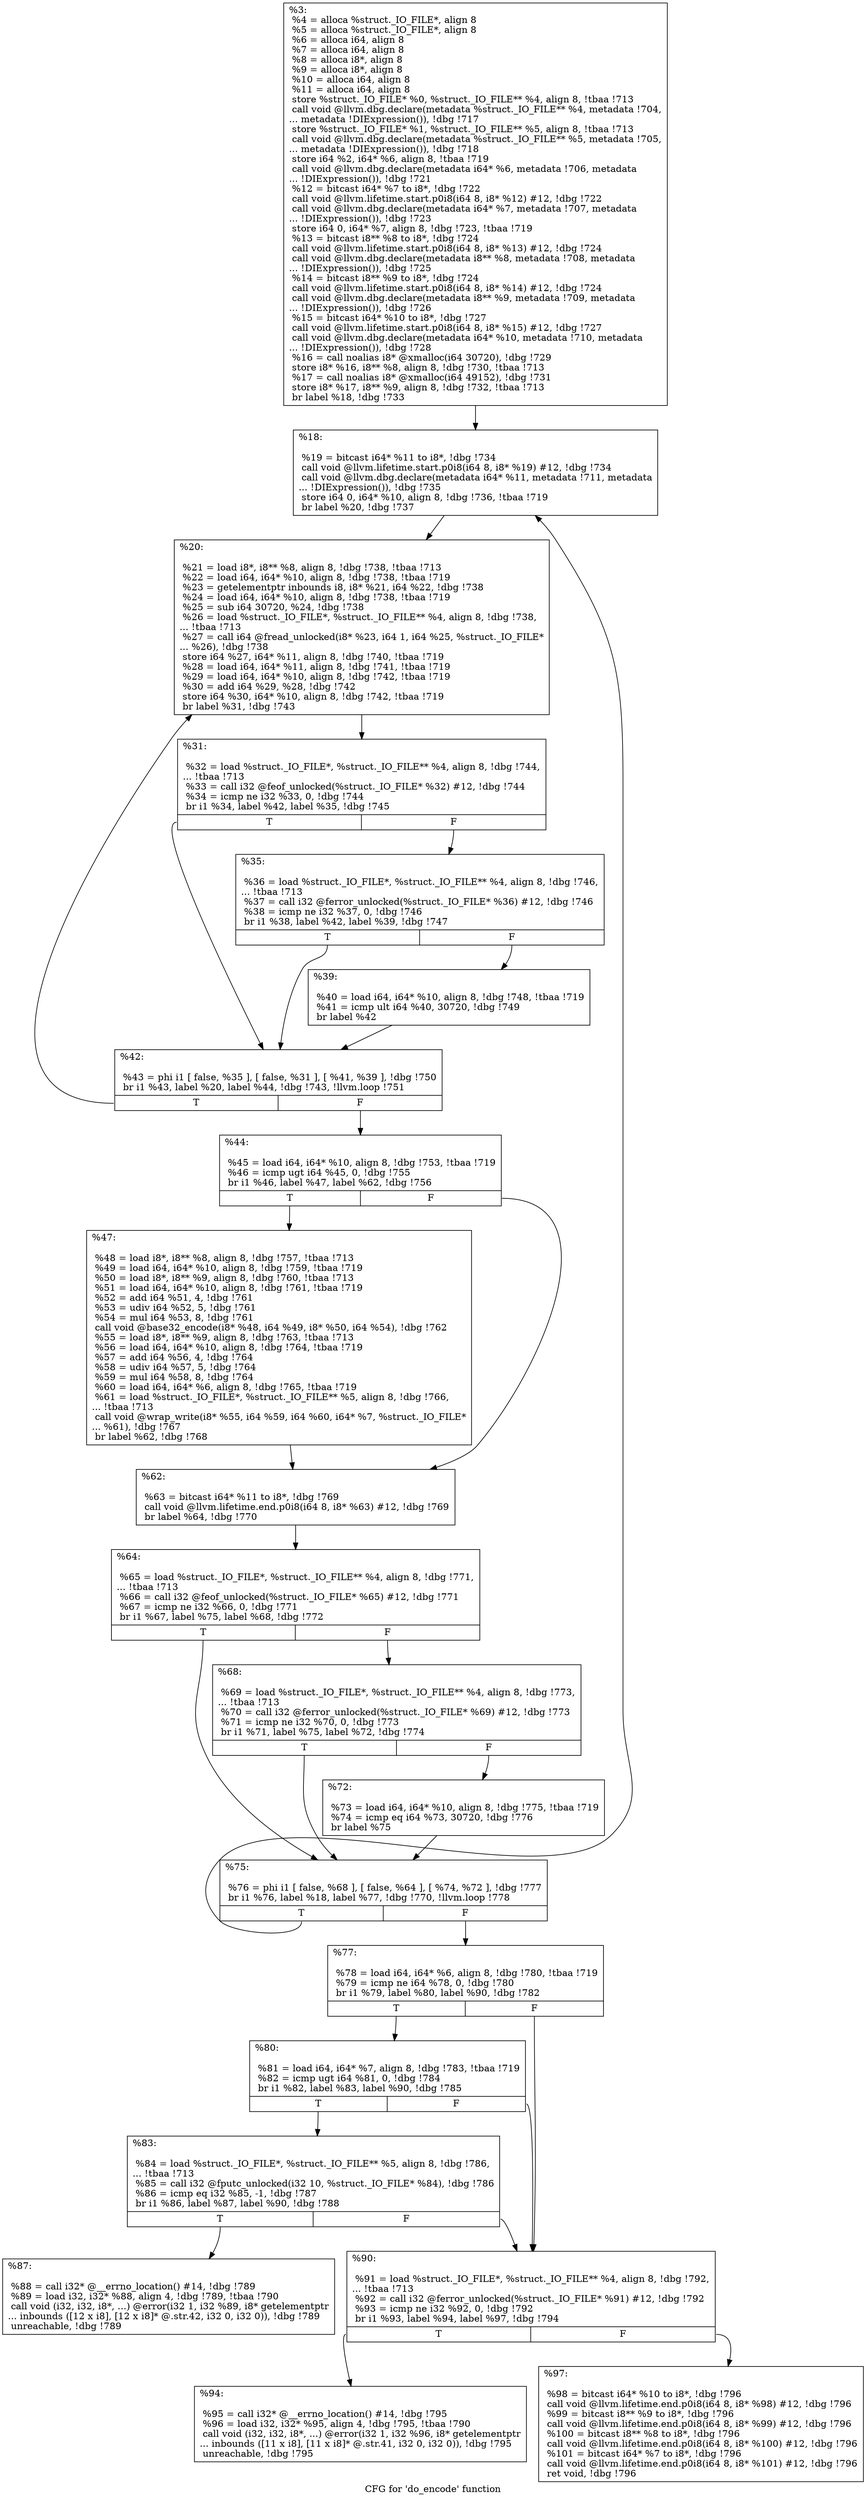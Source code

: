 digraph "CFG for 'do_encode' function" {
	label="CFG for 'do_encode' function";

	Node0x11aae60 [shape=record,label="{%3:\l  %4 = alloca %struct._IO_FILE*, align 8\l  %5 = alloca %struct._IO_FILE*, align 8\l  %6 = alloca i64, align 8\l  %7 = alloca i64, align 8\l  %8 = alloca i8*, align 8\l  %9 = alloca i8*, align 8\l  %10 = alloca i64, align 8\l  %11 = alloca i64, align 8\l  store %struct._IO_FILE* %0, %struct._IO_FILE** %4, align 8, !tbaa !713\l  call void @llvm.dbg.declare(metadata %struct._IO_FILE** %4, metadata !704,\l... metadata !DIExpression()), !dbg !717\l  store %struct._IO_FILE* %1, %struct._IO_FILE** %5, align 8, !tbaa !713\l  call void @llvm.dbg.declare(metadata %struct._IO_FILE** %5, metadata !705,\l... metadata !DIExpression()), !dbg !718\l  store i64 %2, i64* %6, align 8, !tbaa !719\l  call void @llvm.dbg.declare(metadata i64* %6, metadata !706, metadata\l... !DIExpression()), !dbg !721\l  %12 = bitcast i64* %7 to i8*, !dbg !722\l  call void @llvm.lifetime.start.p0i8(i64 8, i8* %12) #12, !dbg !722\l  call void @llvm.dbg.declare(metadata i64* %7, metadata !707, metadata\l... !DIExpression()), !dbg !723\l  store i64 0, i64* %7, align 8, !dbg !723, !tbaa !719\l  %13 = bitcast i8** %8 to i8*, !dbg !724\l  call void @llvm.lifetime.start.p0i8(i64 8, i8* %13) #12, !dbg !724\l  call void @llvm.dbg.declare(metadata i8** %8, metadata !708, metadata\l... !DIExpression()), !dbg !725\l  %14 = bitcast i8** %9 to i8*, !dbg !724\l  call void @llvm.lifetime.start.p0i8(i64 8, i8* %14) #12, !dbg !724\l  call void @llvm.dbg.declare(metadata i8** %9, metadata !709, metadata\l... !DIExpression()), !dbg !726\l  %15 = bitcast i64* %10 to i8*, !dbg !727\l  call void @llvm.lifetime.start.p0i8(i64 8, i8* %15) #12, !dbg !727\l  call void @llvm.dbg.declare(metadata i64* %10, metadata !710, metadata\l... !DIExpression()), !dbg !728\l  %16 = call noalias i8* @xmalloc(i64 30720), !dbg !729\l  store i8* %16, i8** %8, align 8, !dbg !730, !tbaa !713\l  %17 = call noalias i8* @xmalloc(i64 49152), !dbg !731\l  store i8* %17, i8** %9, align 8, !dbg !732, !tbaa !713\l  br label %18, !dbg !733\l}"];
	Node0x11aae60 -> Node0x119f350;
	Node0x119f350 [shape=record,label="{%18:\l\l  %19 = bitcast i64* %11 to i8*, !dbg !734\l  call void @llvm.lifetime.start.p0i8(i64 8, i8* %19) #12, !dbg !734\l  call void @llvm.dbg.declare(metadata i64* %11, metadata !711, metadata\l... !DIExpression()), !dbg !735\l  store i64 0, i64* %10, align 8, !dbg !736, !tbaa !719\l  br label %20, !dbg !737\l}"];
	Node0x119f350 -> Node0x119f3a0;
	Node0x119f3a0 [shape=record,label="{%20:\l\l  %21 = load i8*, i8** %8, align 8, !dbg !738, !tbaa !713\l  %22 = load i64, i64* %10, align 8, !dbg !738, !tbaa !719\l  %23 = getelementptr inbounds i8, i8* %21, i64 %22, !dbg !738\l  %24 = load i64, i64* %10, align 8, !dbg !738, !tbaa !719\l  %25 = sub i64 30720, %24, !dbg !738\l  %26 = load %struct._IO_FILE*, %struct._IO_FILE** %4, align 8, !dbg !738,\l... !tbaa !713\l  %27 = call i64 @fread_unlocked(i8* %23, i64 1, i64 %25, %struct._IO_FILE*\l... %26), !dbg !738\l  store i64 %27, i64* %11, align 8, !dbg !740, !tbaa !719\l  %28 = load i64, i64* %11, align 8, !dbg !741, !tbaa !719\l  %29 = load i64, i64* %10, align 8, !dbg !742, !tbaa !719\l  %30 = add i64 %29, %28, !dbg !742\l  store i64 %30, i64* %10, align 8, !dbg !742, !tbaa !719\l  br label %31, !dbg !743\l}"];
	Node0x119f3a0 -> Node0x119f3f0;
	Node0x119f3f0 [shape=record,label="{%31:\l\l  %32 = load %struct._IO_FILE*, %struct._IO_FILE** %4, align 8, !dbg !744,\l... !tbaa !713\l  %33 = call i32 @feof_unlocked(%struct._IO_FILE* %32) #12, !dbg !744\l  %34 = icmp ne i32 %33, 0, !dbg !744\l  br i1 %34, label %42, label %35, !dbg !745\l|{<s0>T|<s1>F}}"];
	Node0x119f3f0:s0 -> Node0x119f4e0;
	Node0x119f3f0:s1 -> Node0x119f440;
	Node0x119f440 [shape=record,label="{%35:\l\l  %36 = load %struct._IO_FILE*, %struct._IO_FILE** %4, align 8, !dbg !746,\l... !tbaa !713\l  %37 = call i32 @ferror_unlocked(%struct._IO_FILE* %36) #12, !dbg !746\l  %38 = icmp ne i32 %37, 0, !dbg !746\l  br i1 %38, label %42, label %39, !dbg !747\l|{<s0>T|<s1>F}}"];
	Node0x119f440:s0 -> Node0x119f4e0;
	Node0x119f440:s1 -> Node0x119f490;
	Node0x119f490 [shape=record,label="{%39:\l\l  %40 = load i64, i64* %10, align 8, !dbg !748, !tbaa !719\l  %41 = icmp ult i64 %40, 30720, !dbg !749\l  br label %42\l}"];
	Node0x119f490 -> Node0x119f4e0;
	Node0x119f4e0 [shape=record,label="{%42:\l\l  %43 = phi i1 [ false, %35 ], [ false, %31 ], [ %41, %39 ], !dbg !750\l  br i1 %43, label %20, label %44, !dbg !743, !llvm.loop !751\l|{<s0>T|<s1>F}}"];
	Node0x119f4e0:s0 -> Node0x119f3a0;
	Node0x119f4e0:s1 -> Node0x119f530;
	Node0x119f530 [shape=record,label="{%44:\l\l  %45 = load i64, i64* %10, align 8, !dbg !753, !tbaa !719\l  %46 = icmp ugt i64 %45, 0, !dbg !755\l  br i1 %46, label %47, label %62, !dbg !756\l|{<s0>T|<s1>F}}"];
	Node0x119f530:s0 -> Node0x119f580;
	Node0x119f530:s1 -> Node0x119f5d0;
	Node0x119f580 [shape=record,label="{%47:\l\l  %48 = load i8*, i8** %8, align 8, !dbg !757, !tbaa !713\l  %49 = load i64, i64* %10, align 8, !dbg !759, !tbaa !719\l  %50 = load i8*, i8** %9, align 8, !dbg !760, !tbaa !713\l  %51 = load i64, i64* %10, align 8, !dbg !761, !tbaa !719\l  %52 = add i64 %51, 4, !dbg !761\l  %53 = udiv i64 %52, 5, !dbg !761\l  %54 = mul i64 %53, 8, !dbg !761\l  call void @base32_encode(i8* %48, i64 %49, i8* %50, i64 %54), !dbg !762\l  %55 = load i8*, i8** %9, align 8, !dbg !763, !tbaa !713\l  %56 = load i64, i64* %10, align 8, !dbg !764, !tbaa !719\l  %57 = add i64 %56, 4, !dbg !764\l  %58 = udiv i64 %57, 5, !dbg !764\l  %59 = mul i64 %58, 8, !dbg !764\l  %60 = load i64, i64* %6, align 8, !dbg !765, !tbaa !719\l  %61 = load %struct._IO_FILE*, %struct._IO_FILE** %5, align 8, !dbg !766,\l... !tbaa !713\l  call void @wrap_write(i8* %55, i64 %59, i64 %60, i64* %7, %struct._IO_FILE*\l... %61), !dbg !767\l  br label %62, !dbg !768\l}"];
	Node0x119f580 -> Node0x119f5d0;
	Node0x119f5d0 [shape=record,label="{%62:\l\l  %63 = bitcast i64* %11 to i8*, !dbg !769\l  call void @llvm.lifetime.end.p0i8(i64 8, i8* %63) #12, !dbg !769\l  br label %64, !dbg !770\l}"];
	Node0x119f5d0 -> Node0x119f620;
	Node0x119f620 [shape=record,label="{%64:\l\l  %65 = load %struct._IO_FILE*, %struct._IO_FILE** %4, align 8, !dbg !771,\l... !tbaa !713\l  %66 = call i32 @feof_unlocked(%struct._IO_FILE* %65) #12, !dbg !771\l  %67 = icmp ne i32 %66, 0, !dbg !771\l  br i1 %67, label %75, label %68, !dbg !772\l|{<s0>T|<s1>F}}"];
	Node0x119f620:s0 -> Node0x119f710;
	Node0x119f620:s1 -> Node0x119f670;
	Node0x119f670 [shape=record,label="{%68:\l\l  %69 = load %struct._IO_FILE*, %struct._IO_FILE** %4, align 8, !dbg !773,\l... !tbaa !713\l  %70 = call i32 @ferror_unlocked(%struct._IO_FILE* %69) #12, !dbg !773\l  %71 = icmp ne i32 %70, 0, !dbg !773\l  br i1 %71, label %75, label %72, !dbg !774\l|{<s0>T|<s1>F}}"];
	Node0x119f670:s0 -> Node0x119f710;
	Node0x119f670:s1 -> Node0x119f6c0;
	Node0x119f6c0 [shape=record,label="{%72:\l\l  %73 = load i64, i64* %10, align 8, !dbg !775, !tbaa !719\l  %74 = icmp eq i64 %73, 30720, !dbg !776\l  br label %75\l}"];
	Node0x119f6c0 -> Node0x119f710;
	Node0x119f710 [shape=record,label="{%75:\l\l  %76 = phi i1 [ false, %68 ], [ false, %64 ], [ %74, %72 ], !dbg !777\l  br i1 %76, label %18, label %77, !dbg !770, !llvm.loop !778\l|{<s0>T|<s1>F}}"];
	Node0x119f710:s0 -> Node0x119f350;
	Node0x119f710:s1 -> Node0x119f760;
	Node0x119f760 [shape=record,label="{%77:\l\l  %78 = load i64, i64* %6, align 8, !dbg !780, !tbaa !719\l  %79 = icmp ne i64 %78, 0, !dbg !780\l  br i1 %79, label %80, label %90, !dbg !782\l|{<s0>T|<s1>F}}"];
	Node0x119f760:s0 -> Node0x119f7b0;
	Node0x119f760:s1 -> Node0x119f8a0;
	Node0x119f7b0 [shape=record,label="{%80:\l\l  %81 = load i64, i64* %7, align 8, !dbg !783, !tbaa !719\l  %82 = icmp ugt i64 %81, 0, !dbg !784\l  br i1 %82, label %83, label %90, !dbg !785\l|{<s0>T|<s1>F}}"];
	Node0x119f7b0:s0 -> Node0x119f800;
	Node0x119f7b0:s1 -> Node0x119f8a0;
	Node0x119f800 [shape=record,label="{%83:\l\l  %84 = load %struct._IO_FILE*, %struct._IO_FILE** %5, align 8, !dbg !786,\l... !tbaa !713\l  %85 = call i32 @fputc_unlocked(i32 10, %struct._IO_FILE* %84), !dbg !786\l  %86 = icmp eq i32 %85, -1, !dbg !787\l  br i1 %86, label %87, label %90, !dbg !788\l|{<s0>T|<s1>F}}"];
	Node0x119f800:s0 -> Node0x119f850;
	Node0x119f800:s1 -> Node0x119f8a0;
	Node0x119f850 [shape=record,label="{%87:\l\l  %88 = call i32* @__errno_location() #14, !dbg !789\l  %89 = load i32, i32* %88, align 4, !dbg !789, !tbaa !790\l  call void (i32, i32, i8*, ...) @error(i32 1, i32 %89, i8* getelementptr\l... inbounds ([12 x i8], [12 x i8]* @.str.42, i32 0, i32 0)), !dbg !789\l  unreachable, !dbg !789\l}"];
	Node0x119f8a0 [shape=record,label="{%90:\l\l  %91 = load %struct._IO_FILE*, %struct._IO_FILE** %4, align 8, !dbg !792,\l... !tbaa !713\l  %92 = call i32 @ferror_unlocked(%struct._IO_FILE* %91) #12, !dbg !792\l  %93 = icmp ne i32 %92, 0, !dbg !792\l  br i1 %93, label %94, label %97, !dbg !794\l|{<s0>T|<s1>F}}"];
	Node0x119f8a0:s0 -> Node0x119f8f0;
	Node0x119f8a0:s1 -> Node0x119f940;
	Node0x119f8f0 [shape=record,label="{%94:\l\l  %95 = call i32* @__errno_location() #14, !dbg !795\l  %96 = load i32, i32* %95, align 4, !dbg !795, !tbaa !790\l  call void (i32, i32, i8*, ...) @error(i32 1, i32 %96, i8* getelementptr\l... inbounds ([11 x i8], [11 x i8]* @.str.41, i32 0, i32 0)), !dbg !795\l  unreachable, !dbg !795\l}"];
	Node0x119f940 [shape=record,label="{%97:\l\l  %98 = bitcast i64* %10 to i8*, !dbg !796\l  call void @llvm.lifetime.end.p0i8(i64 8, i8* %98) #12, !dbg !796\l  %99 = bitcast i8** %9 to i8*, !dbg !796\l  call void @llvm.lifetime.end.p0i8(i64 8, i8* %99) #12, !dbg !796\l  %100 = bitcast i8** %8 to i8*, !dbg !796\l  call void @llvm.lifetime.end.p0i8(i64 8, i8* %100) #12, !dbg !796\l  %101 = bitcast i64* %7 to i8*, !dbg !796\l  call void @llvm.lifetime.end.p0i8(i64 8, i8* %101) #12, !dbg !796\l  ret void, !dbg !796\l}"];
}
